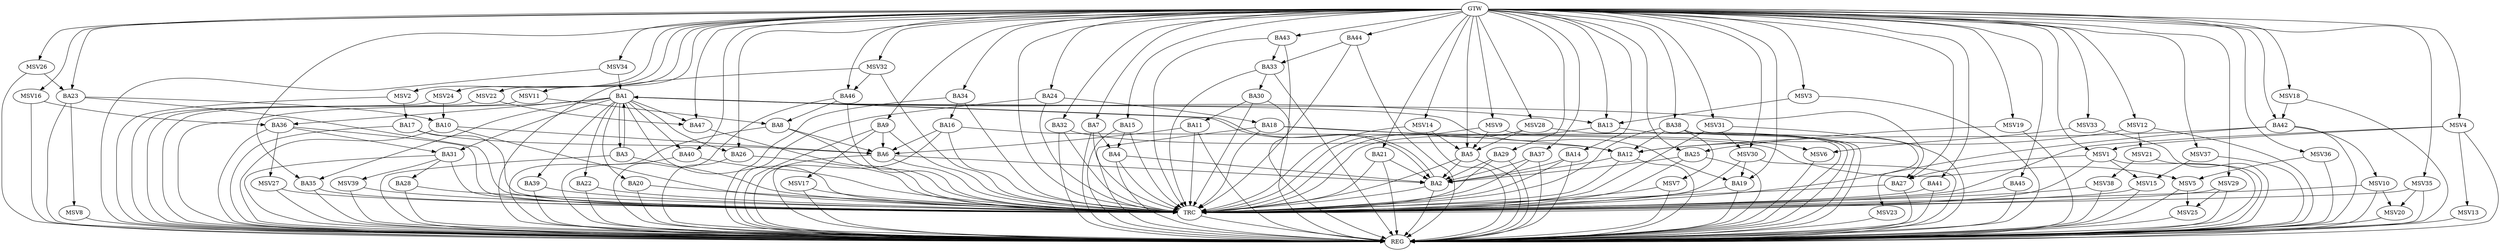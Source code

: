 strict digraph G {
  BA1 [ label="BA1" ];
  BA2 [ label="BA2" ];
  BA3 [ label="BA3" ];
  BA4 [ label="BA4" ];
  BA5 [ label="BA5" ];
  BA6 [ label="BA6" ];
  BA7 [ label="BA7" ];
  BA8 [ label="BA8" ];
  BA9 [ label="BA9" ];
  BA10 [ label="BA10" ];
  BA11 [ label="BA11" ];
  BA12 [ label="BA12" ];
  BA13 [ label="BA13" ];
  BA14 [ label="BA14" ];
  BA15 [ label="BA15" ];
  BA16 [ label="BA16" ];
  BA17 [ label="BA17" ];
  BA18 [ label="BA18" ];
  BA19 [ label="BA19" ];
  BA20 [ label="BA20" ];
  BA21 [ label="BA21" ];
  BA22 [ label="BA22" ];
  BA23 [ label="BA23" ];
  BA24 [ label="BA24" ];
  BA25 [ label="BA25" ];
  BA26 [ label="BA26" ];
  BA27 [ label="BA27" ];
  BA28 [ label="BA28" ];
  BA29 [ label="BA29" ];
  BA30 [ label="BA30" ];
  BA31 [ label="BA31" ];
  BA32 [ label="BA32" ];
  BA33 [ label="BA33" ];
  BA34 [ label="BA34" ];
  BA35 [ label="BA35" ];
  BA36 [ label="BA36" ];
  BA37 [ label="BA37" ];
  BA38 [ label="BA38" ];
  BA39 [ label="BA39" ];
  BA40 [ label="BA40" ];
  BA41 [ label="BA41" ];
  BA42 [ label="BA42" ];
  BA43 [ label="BA43" ];
  BA44 [ label="BA44" ];
  BA45 [ label="BA45" ];
  BA46 [ label="BA46" ];
  BA47 [ label="BA47" ];
  GTW [ label="GTW" ];
  REG [ label="REG" ];
  TRC [ label="TRC" ];
  MSV1 [ label="MSV1" ];
  MSV2 [ label="MSV2" ];
  MSV3 [ label="MSV3" ];
  MSV4 [ label="MSV4" ];
  MSV5 [ label="MSV5" ];
  MSV6 [ label="MSV6" ];
  MSV7 [ label="MSV7" ];
  MSV8 [ label="MSV8" ];
  MSV9 [ label="MSV9" ];
  MSV10 [ label="MSV10" ];
  MSV11 [ label="MSV11" ];
  MSV12 [ label="MSV12" ];
  MSV13 [ label="MSV13" ];
  MSV14 [ label="MSV14" ];
  MSV15 [ label="MSV15" ];
  MSV16 [ label="MSV16" ];
  MSV17 [ label="MSV17" ];
  MSV18 [ label="MSV18" ];
  MSV19 [ label="MSV19" ];
  MSV20 [ label="MSV20" ];
  MSV21 [ label="MSV21" ];
  MSV22 [ label="MSV22" ];
  MSV23 [ label="MSV23" ];
  MSV24 [ label="MSV24" ];
  MSV25 [ label="MSV25" ];
  MSV26 [ label="MSV26" ];
  MSV27 [ label="MSV27" ];
  MSV28 [ label="MSV28" ];
  MSV29 [ label="MSV29" ];
  MSV30 [ label="MSV30" ];
  MSV31 [ label="MSV31" ];
  MSV32 [ label="MSV32" ];
  MSV33 [ label="MSV33" ];
  MSV34 [ label="MSV34" ];
  MSV35 [ label="MSV35" ];
  MSV36 [ label="MSV36" ];
  MSV37 [ label="MSV37" ];
  MSV38 [ label="MSV38" ];
  MSV39 [ label="MSV39" ];
  BA1 -> BA2;
  BA2 -> BA1;
  BA3 -> BA1;
  BA4 -> BA2;
  BA5 -> BA2;
  BA6 -> BA2;
  BA7 -> BA4;
  BA8 -> BA6;
  BA9 -> BA6;
  BA10 -> BA6;
  BA11 -> BA6;
  BA12 -> BA2;
  BA14 -> BA2;
  BA15 -> BA4;
  BA16 -> BA6;
  BA17 -> BA6;
  BA18 -> BA12;
  BA21 -> BA2;
  BA23 -> BA10;
  BA24 -> BA18;
  BA25 -> BA2;
  BA29 -> BA2;
  BA30 -> BA11;
  BA31 -> BA28;
  BA32 -> BA12;
  BA33 -> BA30;
  BA34 -> BA16;
  BA36 -> BA31;
  BA37 -> BA2;
  BA38 -> BA12;
  BA42 -> BA12;
  BA43 -> BA33;
  BA44 -> BA33;
  BA46 -> BA8;
  GTW -> BA5;
  GTW -> BA7;
  GTW -> BA9;
  GTW -> BA13;
  GTW -> BA14;
  GTW -> BA15;
  GTW -> BA19;
  GTW -> BA21;
  GTW -> BA23;
  GTW -> BA24;
  GTW -> BA25;
  GTW -> BA26;
  GTW -> BA27;
  GTW -> BA29;
  GTW -> BA32;
  GTW -> BA34;
  GTW -> BA35;
  GTW -> BA37;
  GTW -> BA38;
  GTW -> BA40;
  GTW -> BA41;
  GTW -> BA42;
  GTW -> BA43;
  GTW -> BA44;
  GTW -> BA45;
  GTW -> BA46;
  GTW -> BA47;
  BA1 -> REG;
  BA2 -> REG;
  BA3 -> REG;
  BA4 -> REG;
  BA5 -> REG;
  BA6 -> REG;
  BA7 -> REG;
  BA8 -> REG;
  BA9 -> REG;
  BA10 -> REG;
  BA11 -> REG;
  BA12 -> REG;
  BA13 -> REG;
  BA14 -> REG;
  BA15 -> REG;
  BA16 -> REG;
  BA17 -> REG;
  BA18 -> REG;
  BA19 -> REG;
  BA20 -> REG;
  BA21 -> REG;
  BA22 -> REG;
  BA23 -> REG;
  BA24 -> REG;
  BA25 -> REG;
  BA26 -> REG;
  BA27 -> REG;
  BA28 -> REG;
  BA29 -> REG;
  BA30 -> REG;
  BA31 -> REG;
  BA32 -> REG;
  BA33 -> REG;
  BA34 -> REG;
  BA35 -> REG;
  BA36 -> REG;
  BA37 -> REG;
  BA38 -> REG;
  BA39 -> REG;
  BA40 -> REG;
  BA41 -> REG;
  BA42 -> REG;
  BA43 -> REG;
  BA44 -> REG;
  BA45 -> REG;
  BA46 -> REG;
  BA1 -> TRC;
  BA2 -> TRC;
  BA3 -> TRC;
  BA4 -> TRC;
  BA5 -> TRC;
  BA6 -> TRC;
  BA7 -> TRC;
  BA8 -> TRC;
  BA9 -> TRC;
  BA10 -> TRC;
  BA11 -> TRC;
  BA12 -> TRC;
  BA13 -> TRC;
  BA14 -> TRC;
  BA15 -> TRC;
  BA16 -> TRC;
  BA17 -> TRC;
  BA18 -> TRC;
  BA19 -> TRC;
  BA20 -> TRC;
  BA21 -> TRC;
  BA22 -> TRC;
  BA23 -> TRC;
  BA24 -> TRC;
  BA25 -> TRC;
  BA26 -> TRC;
  BA27 -> TRC;
  BA28 -> TRC;
  BA29 -> TRC;
  BA30 -> TRC;
  BA31 -> TRC;
  BA32 -> TRC;
  BA33 -> TRC;
  BA34 -> TRC;
  BA35 -> TRC;
  BA36 -> TRC;
  BA37 -> TRC;
  BA38 -> TRC;
  BA39 -> TRC;
  BA40 -> TRC;
  BA41 -> TRC;
  BA42 -> TRC;
  BA43 -> TRC;
  BA44 -> TRC;
  BA45 -> TRC;
  BA46 -> TRC;
  BA47 -> TRC;
  GTW -> TRC;
  TRC -> REG;
  BA1 -> BA40;
  BA1 -> BA13;
  BA1 -> BA31;
  BA1 -> BA27;
  BA1 -> BA19;
  BA1 -> BA20;
  BA1 -> BA22;
  BA1 -> BA47;
  BA1 -> BA39;
  BA1 -> BA36;
  BA1 -> BA3;
  BA1 -> BA26;
  BA1 -> BA35;
  MSV1 -> BA27;
  GTW -> MSV1;
  MSV1 -> REG;
  MSV1 -> TRC;
  MSV2 -> BA17;
  GTW -> MSV2;
  MSV2 -> REG;
  MSV3 -> BA13;
  GTW -> MSV3;
  MSV3 -> REG;
  MSV4 -> MSV1;
  GTW -> MSV4;
  MSV4 -> REG;
  MSV4 -> TRC;
  BA16 -> MSV5;
  MSV5 -> REG;
  BA18 -> MSV6;
  MSV6 -> REG;
  BA38 -> MSV7;
  MSV7 -> REG;
  MSV7 -> TRC;
  BA23 -> MSV8;
  MSV8 -> REG;
  MSV9 -> BA5;
  GTW -> MSV9;
  MSV9 -> REG;
  MSV9 -> TRC;
  BA42 -> MSV10;
  MSV10 -> REG;
  MSV10 -> TRC;
  MSV11 -> BA8;
  GTW -> MSV11;
  MSV11 -> REG;
  MSV12 -> BA12;
  GTW -> MSV12;
  MSV12 -> REG;
  MSV4 -> MSV13;
  MSV13 -> REG;
  MSV14 -> BA5;
  GTW -> MSV14;
  MSV14 -> REG;
  MSV14 -> TRC;
  MSV1 -> MSV15;
  MSV15 -> REG;
  MSV15 -> TRC;
  MSV16 -> BA36;
  GTW -> MSV16;
  MSV16 -> REG;
  BA9 -> MSV17;
  MSV17 -> REG;
  MSV17 -> TRC;
  MSV18 -> BA42;
  GTW -> MSV18;
  MSV18 -> REG;
  MSV19 -> BA25;
  GTW -> MSV19;
  MSV19 -> REG;
  MSV10 -> MSV20;
  MSV20 -> REG;
  MSV12 -> MSV21;
  MSV21 -> REG;
  MSV22 -> BA47;
  GTW -> MSV22;
  MSV22 -> REG;
  BA38 -> MSV23;
  MSV23 -> REG;
  MSV24 -> BA10;
  GTW -> MSV24;
  MSV24 -> REG;
  MSV5 -> MSV25;
  MSV25 -> REG;
  MSV26 -> BA23;
  GTW -> MSV26;
  MSV26 -> REG;
  BA36 -> MSV27;
  MSV27 -> REG;
  MSV27 -> TRC;
  MSV28 -> BA5;
  GTW -> MSV28;
  MSV28 -> REG;
  MSV28 -> TRC;
  MSV29 -> MSV25;
  GTW -> MSV29;
  MSV29 -> REG;
  MSV29 -> TRC;
  MSV30 -> BA19;
  GTW -> MSV30;
  MSV30 -> REG;
  MSV30 -> TRC;
  MSV31 -> MSV30;
  GTW -> MSV31;
  MSV31 -> REG;
  MSV31 -> TRC;
  MSV32 -> BA46;
  GTW -> MSV32;
  MSV32 -> REG;
  MSV32 -> TRC;
  MSV33 -> MSV6;
  GTW -> MSV33;
  MSV33 -> REG;
  MSV34 -> BA1;
  GTW -> MSV34;
  MSV34 -> REG;
  MSV35 -> MSV20;
  GTW -> MSV35;
  MSV35 -> REG;
  MSV35 -> TRC;
  MSV36 -> MSV5;
  GTW -> MSV36;
  MSV36 -> REG;
  MSV37 -> MSV15;
  GTW -> MSV37;
  MSV37 -> REG;
  MSV21 -> MSV38;
  MSV38 -> REG;
  MSV38 -> TRC;
  BA31 -> MSV39;
  MSV39 -> REG;
  MSV39 -> TRC;
}
